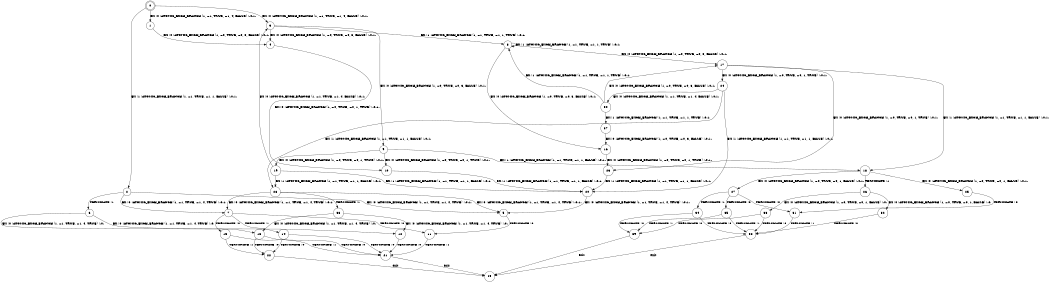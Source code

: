 digraph BCG {
size = "7, 10.5";
center = TRUE;
node [shape = circle];
0 [peripheries = 2];
0 -> 1 [label = "EX !0 !ATOMIC_EXCH_BRANCH (1, +1, TRUE, +1, 4, FALSE) !:0:1:"];
0 -> 2 [label = "EX !1 !ATOMIC_EXCH_BRANCH (1, +1, TRUE, +1, 1, FALSE) !:0:1:"];
0 -> 3 [label = "EX !0 !ATOMIC_EXCH_BRANCH (1, +1, TRUE, +1, 4, FALSE) !:0:1:"];
1 -> 4 [label = "EX !0 !ATOMIC_EXCH_BRANCH (1, +0, TRUE, +0, 3, FALSE) !:0:1:"];
2 -> 5 [label = "EX !0 !ATOMIC_EXCH_BRANCH (1, +1, TRUE, +1, 4, TRUE) !:0:1:"];
2 -> 6 [label = "TERMINATE !1"];
2 -> 7 [label = "EX !0 !ATOMIC_EXCH_BRANCH (1, +1, TRUE, +1, 4, TRUE) !:0:1:"];
3 -> 4 [label = "EX !0 !ATOMIC_EXCH_BRANCH (1, +0, TRUE, +0, 3, FALSE) !:0:1:"];
3 -> 8 [label = "EX !1 !ATOMIC_EXCH_BRANCH (1, +1, TRUE, +1, 1, TRUE) !:0:1:"];
3 -> 9 [label = "EX !0 !ATOMIC_EXCH_BRANCH (1, +0, TRUE, +0, 3, FALSE) !:0:1:"];
4 -> 10 [label = "EX !0 !ATOMIC_EXCH_BRANCH (1, +0, TRUE, +0, 1, TRUE) !:0:1:"];
5 -> 11 [label = "TERMINATE !0"];
6 -> 12 [label = "EX !0 !ATOMIC_EXCH_BRANCH (1, +1, TRUE, +1, 4, TRUE) !:0:"];
6 -> 13 [label = "EX !0 !ATOMIC_EXCH_BRANCH (1, +1, TRUE, +1, 4, TRUE) !:0:"];
7 -> 11 [label = "TERMINATE !0"];
7 -> 14 [label = "TERMINATE !1"];
7 -> 15 [label = "TERMINATE !0"];
8 -> 16 [label = "EX !0 !ATOMIC_EXCH_BRANCH (1, +0, TRUE, +0, 3, FALSE) !:0:1:"];
8 -> 8 [label = "EX !1 !ATOMIC_EXCH_BRANCH (1, +1, TRUE, +1, 1, TRUE) !:0:1:"];
8 -> 17 [label = "EX !0 !ATOMIC_EXCH_BRANCH (1, +0, TRUE, +0, 3, FALSE) !:0:1:"];
9 -> 10 [label = "EX !0 !ATOMIC_EXCH_BRANCH (1, +0, TRUE, +0, 1, TRUE) !:0:1:"];
9 -> 18 [label = "EX !1 !ATOMIC_EXCH_BRANCH (1, +1, TRUE, +1, 1, FALSE) !:0:1:"];
9 -> 19 [label = "EX !0 !ATOMIC_EXCH_BRANCH (1, +0, TRUE, +0, 1, TRUE) !:0:1:"];
10 -> 20 [label = "EX !1 !ATOMIC_EXCH_BRANCH (1, +1, TRUE, +1, 1, FALSE) !:0:1:"];
11 -> 21 [label = "TERMINATE !1"];
12 -> 21 [label = "TERMINATE !0"];
13 -> 21 [label = "TERMINATE !0"];
13 -> 22 [label = "TERMINATE !0"];
14 -> 21 [label = "TERMINATE !0"];
14 -> 22 [label = "TERMINATE !0"];
15 -> 21 [label = "TERMINATE !1"];
15 -> 22 [label = "TERMINATE !1"];
16 -> 23 [label = "EX !0 !ATOMIC_EXCH_BRANCH (1, +0, TRUE, +0, 1, TRUE) !:0:1:"];
17 -> 23 [label = "EX !0 !ATOMIC_EXCH_BRANCH (1, +0, TRUE, +0, 1, TRUE) !:0:1:"];
17 -> 18 [label = "EX !1 !ATOMIC_EXCH_BRANCH (1, +1, TRUE, +1, 1, FALSE) !:0:1:"];
17 -> 24 [label = "EX !0 !ATOMIC_EXCH_BRANCH (1, +0, TRUE, +0, 1, TRUE) !:0:1:"];
18 -> 25 [label = "EX !0 !ATOMIC_EXCH_BRANCH (1, +0, TRUE, +0, 1, FALSE) !:0:1:"];
18 -> 26 [label = "TERMINATE !1"];
18 -> 27 [label = "EX !0 !ATOMIC_EXCH_BRANCH (1, +0, TRUE, +0, 1, FALSE) !:0:1:"];
19 -> 20 [label = "EX !1 !ATOMIC_EXCH_BRANCH (1, +1, TRUE, +1, 1, FALSE) !:0:1:"];
19 -> 28 [label = "EX !1 !ATOMIC_EXCH_BRANCH (1, +1, TRUE, +1, 1, FALSE) !:0:1:"];
19 -> 3 [label = "EX !0 !ATOMIC_EXCH_BRANCH (1, +1, TRUE, +1, 4, FALSE) !:0:1:"];
20 -> 5 [label = "EX !0 !ATOMIC_EXCH_BRANCH (1, +1, TRUE, +1, 4, TRUE) !:0:1:"];
21 -> 29 [label = "exit"];
22 -> 29 [label = "exit"];
23 -> 20 [label = "EX !1 !ATOMIC_EXCH_BRANCH (1, +1, TRUE, +1, 1, FALSE) !:0:1:"];
24 -> 20 [label = "EX !1 !ATOMIC_EXCH_BRANCH (1, +1, TRUE, +1, 1, FALSE) !:0:1:"];
24 -> 28 [label = "EX !1 !ATOMIC_EXCH_BRANCH (1, +1, TRUE, +1, 1, FALSE) !:0:1:"];
24 -> 30 [label = "EX !0 !ATOMIC_EXCH_BRANCH (1, +1, TRUE, +1, 4, FALSE) !:0:1:"];
25 -> 31 [label = "TERMINATE !0"];
26 -> 32 [label = "EX !0 !ATOMIC_EXCH_BRANCH (1, +0, TRUE, +0, 1, FALSE) !:0:"];
26 -> 33 [label = "EX !0 !ATOMIC_EXCH_BRANCH (1, +0, TRUE, +0, 1, FALSE) !:0:"];
27 -> 31 [label = "TERMINATE !0"];
27 -> 34 [label = "TERMINATE !1"];
27 -> 35 [label = "TERMINATE !0"];
28 -> 5 [label = "EX !0 !ATOMIC_EXCH_BRANCH (1, +1, TRUE, +1, 4, TRUE) !:0:1:"];
28 -> 36 [label = "TERMINATE !1"];
28 -> 7 [label = "EX !0 !ATOMIC_EXCH_BRANCH (1, +1, TRUE, +1, 4, TRUE) !:0:1:"];
30 -> 37 [label = "EX !1 !ATOMIC_EXCH_BRANCH (1, +1, TRUE, +1, 1, TRUE) !:0:1:"];
30 -> 8 [label = "EX !1 !ATOMIC_EXCH_BRANCH (1, +1, TRUE, +1, 1, TRUE) !:0:1:"];
30 -> 17 [label = "EX !0 !ATOMIC_EXCH_BRANCH (1, +0, TRUE, +0, 3, FALSE) !:0:1:"];
31 -> 38 [label = "TERMINATE !1"];
32 -> 38 [label = "TERMINATE !0"];
33 -> 38 [label = "TERMINATE !0"];
33 -> 39 [label = "TERMINATE !0"];
34 -> 38 [label = "TERMINATE !0"];
34 -> 39 [label = "TERMINATE !0"];
35 -> 38 [label = "TERMINATE !1"];
35 -> 39 [label = "TERMINATE !1"];
36 -> 12 [label = "EX !0 !ATOMIC_EXCH_BRANCH (1, +1, TRUE, +1, 4, TRUE) !:0:"];
36 -> 13 [label = "EX !0 !ATOMIC_EXCH_BRANCH (1, +1, TRUE, +1, 4, TRUE) !:0:"];
37 -> 16 [label = "EX !0 !ATOMIC_EXCH_BRANCH (1, +0, TRUE, +0, 3, FALSE) !:0:1:"];
38 -> 29 [label = "exit"];
39 -> 29 [label = "exit"];
}
